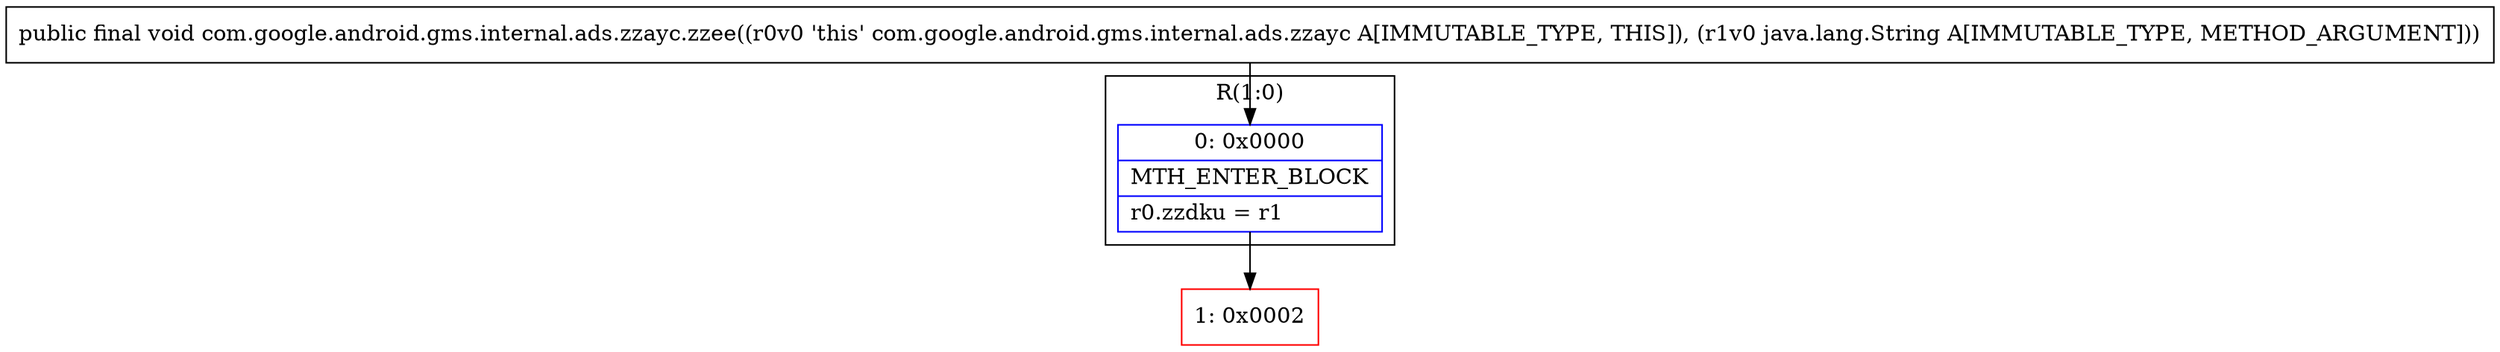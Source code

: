digraph "CFG forcom.google.android.gms.internal.ads.zzayc.zzee(Ljava\/lang\/String;)V" {
subgraph cluster_Region_245312713 {
label = "R(1:0)";
node [shape=record,color=blue];
Node_0 [shape=record,label="{0\:\ 0x0000|MTH_ENTER_BLOCK\l|r0.zzdku = r1\l}"];
}
Node_1 [shape=record,color=red,label="{1\:\ 0x0002}"];
MethodNode[shape=record,label="{public final void com.google.android.gms.internal.ads.zzayc.zzee((r0v0 'this' com.google.android.gms.internal.ads.zzayc A[IMMUTABLE_TYPE, THIS]), (r1v0 java.lang.String A[IMMUTABLE_TYPE, METHOD_ARGUMENT])) }"];
MethodNode -> Node_0;
Node_0 -> Node_1;
}

